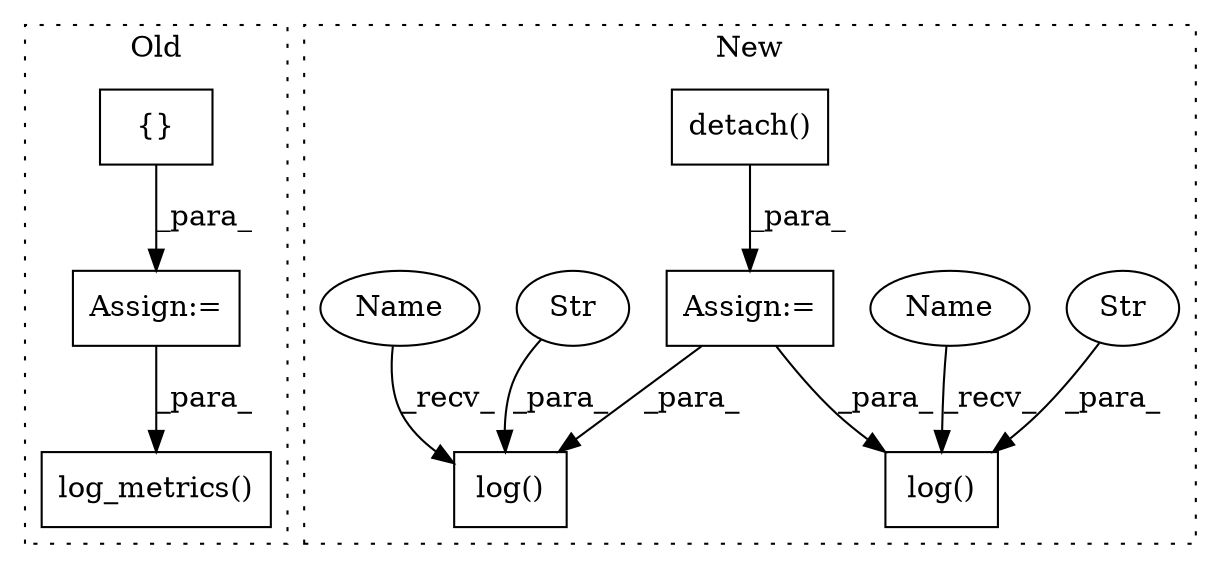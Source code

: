 digraph G {
subgraph cluster0 {
1 [label="log_metrics()" a="75" s="3042,3078" l="29,27" shape="box"];
6 [label="{}" a="95" s="2971,3032" l="1,1" shape="box"];
9 [label="Assign:=" a="68" s="2968" l="3" shape="box"];
label = "Old";
style="dotted";
}
subgraph cluster1 {
2 [label="log()" a="75" s="2783,2819" l="14,31" shape="box"];
3 [label="log()" a="75" s="2859,2899" l="14,31" shape="box"];
4 [label="Str" a="66" s="2873" l="16" shape="ellipse"];
5 [label="Str" a="66" s="2797" l="11" shape="ellipse"];
7 [label="detach()" a="75" s="2415" l="24" shape="box"];
8 [label="Assign:=" a="68" s="2412" l="3" shape="box"];
10 [label="Name" a="87" s="2859" l="9" shape="ellipse"];
11 [label="Name" a="87" s="2783" l="9" shape="ellipse"];
label = "New";
style="dotted";
}
4 -> 3 [label="_para_"];
5 -> 2 [label="_para_"];
6 -> 9 [label="_para_"];
7 -> 8 [label="_para_"];
8 -> 3 [label="_para_"];
8 -> 2 [label="_para_"];
9 -> 1 [label="_para_"];
10 -> 3 [label="_recv_"];
11 -> 2 [label="_recv_"];
}